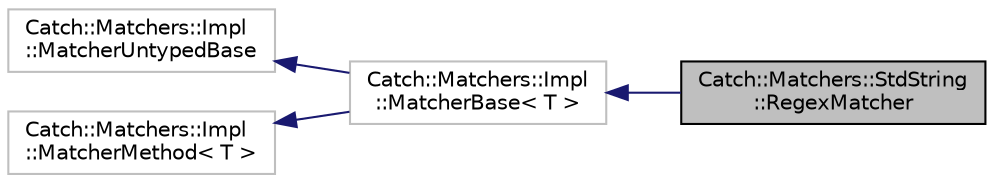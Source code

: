 digraph "Catch::Matchers::StdString::RegexMatcher"
{
 // LATEX_PDF_SIZE
  edge [fontname="Helvetica",fontsize="10",labelfontname="Helvetica",labelfontsize="10"];
  node [fontname="Helvetica",fontsize="10",shape=record];
  rankdir="LR";
  Node1 [label="Catch::Matchers::StdString\l::RegexMatcher",height=0.2,width=0.4,color="black", fillcolor="grey75", style="filled", fontcolor="black",tooltip=" "];
  Node2 -> Node1 [dir="back",color="midnightblue",fontsize="10",style="solid"];
  Node2 [label="Catch::Matchers::Impl\l::MatcherBase\< T \>",height=0.2,width=0.4,color="grey75", fillcolor="white", style="filled",URL="$structCatch_1_1Matchers_1_1Impl_1_1MatcherBase.html",tooltip=" "];
  Node3 -> Node2 [dir="back",color="midnightblue",fontsize="10",style="solid"];
  Node3 [label="Catch::Matchers::Impl\l::MatcherUntypedBase",height=0.2,width=0.4,color="grey75", fillcolor="white", style="filled",URL="$classCatch_1_1Matchers_1_1Impl_1_1MatcherUntypedBase.html",tooltip=" "];
  Node4 -> Node2 [dir="back",color="midnightblue",fontsize="10",style="solid"];
  Node4 [label="Catch::Matchers::Impl\l::MatcherMethod\< T \>",height=0.2,width=0.4,color="grey75", fillcolor="white", style="filled",URL="$structCatch_1_1Matchers_1_1Impl_1_1MatcherMethod.html",tooltip=" "];
}
